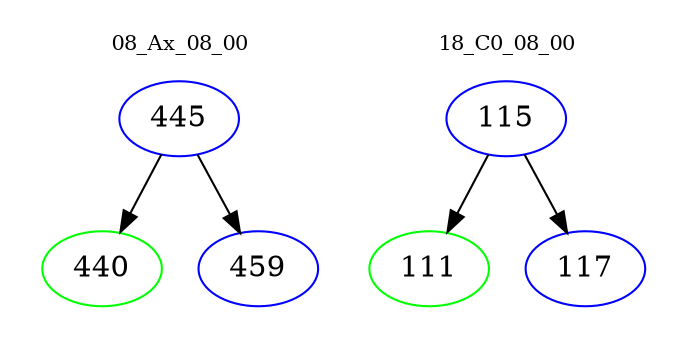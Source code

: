 digraph{
subgraph cluster_0 {
color = white
label = "08_Ax_08_00";
fontsize=10;
T0_445 [label="445", color="blue"]
T0_445 -> T0_440 [color="black"]
T0_440 [label="440", color="green"]
T0_445 -> T0_459 [color="black"]
T0_459 [label="459", color="blue"]
}
subgraph cluster_1 {
color = white
label = "18_C0_08_00";
fontsize=10;
T1_115 [label="115", color="blue"]
T1_115 -> T1_111 [color="black"]
T1_111 [label="111", color="green"]
T1_115 -> T1_117 [color="black"]
T1_117 [label="117", color="blue"]
}
}
